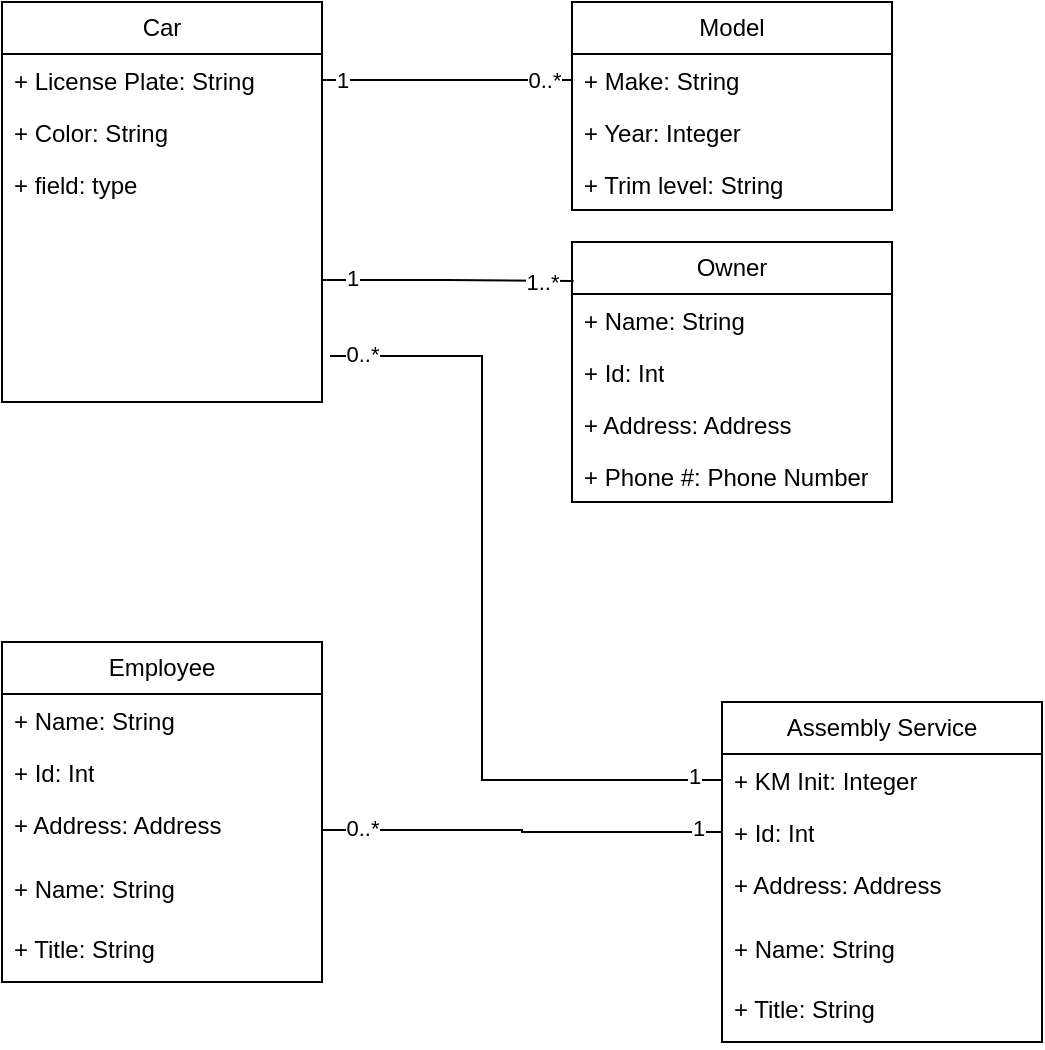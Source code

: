 <mxfile version="28.2.5">
  <diagram name="Page-1" id="RoQxjW4McmKQR3HF6a6k">
    <mxGraphModel dx="1043" dy="570" grid="1" gridSize="10" guides="1" tooltips="1" connect="1" arrows="1" fold="1" page="1" pageScale="1" pageWidth="850" pageHeight="1100" math="0" shadow="0">
      <root>
        <mxCell id="0" />
        <mxCell id="1" parent="0" />
        <mxCell id="i3sk0pUM4rajR8fH5hq--1" value="Car" style="swimlane;fontStyle=0;childLayout=stackLayout;horizontal=1;startSize=26;fillColor=none;horizontalStack=0;resizeParent=1;resizeParentMax=0;resizeLast=0;collapsible=1;marginBottom=0;whiteSpace=wrap;html=1;" vertex="1" parent="1">
          <mxGeometry x="60" y="40" width="160" height="200" as="geometry" />
        </mxCell>
        <mxCell id="i3sk0pUM4rajR8fH5hq--2" value="+ License Plate: String&lt;span style=&quot;white-space: pre;&quot;&gt;&#x9;&lt;/span&gt;&amp;nbsp;" style="text;strokeColor=none;fillColor=none;align=left;verticalAlign=top;spacingLeft=4;spacingRight=4;overflow=hidden;rotatable=0;points=[[0,0.5],[1,0.5]];portConstraint=eastwest;whiteSpace=wrap;html=1;" vertex="1" parent="i3sk0pUM4rajR8fH5hq--1">
          <mxGeometry y="26" width="160" height="26" as="geometry" />
        </mxCell>
        <mxCell id="i3sk0pUM4rajR8fH5hq--3" value="+ Color: String&lt;span style=&quot;white-space: pre;&quot;&gt;&#x9;&lt;/span&gt;&lt;span style=&quot;white-space: pre;&quot;&gt;&#x9;&lt;/span&gt;" style="text;strokeColor=none;fillColor=none;align=left;verticalAlign=top;spacingLeft=4;spacingRight=4;overflow=hidden;rotatable=0;points=[[0,0.5],[1,0.5]];portConstraint=eastwest;whiteSpace=wrap;html=1;" vertex="1" parent="i3sk0pUM4rajR8fH5hq--1">
          <mxGeometry y="52" width="160" height="26" as="geometry" />
        </mxCell>
        <mxCell id="i3sk0pUM4rajR8fH5hq--4" value="+ field: type" style="text;strokeColor=none;fillColor=none;align=left;verticalAlign=top;spacingLeft=4;spacingRight=4;overflow=hidden;rotatable=0;points=[[0,0.5],[1,0.5]];portConstraint=eastwest;whiteSpace=wrap;html=1;" vertex="1" parent="i3sk0pUM4rajR8fH5hq--1">
          <mxGeometry y="78" width="160" height="122" as="geometry" />
        </mxCell>
        <mxCell id="i3sk0pUM4rajR8fH5hq--5" value="Model" style="swimlane;fontStyle=0;childLayout=stackLayout;horizontal=1;startSize=26;fillColor=none;horizontalStack=0;resizeParent=1;resizeParentMax=0;resizeLast=0;collapsible=1;marginBottom=0;whiteSpace=wrap;html=1;" vertex="1" parent="1">
          <mxGeometry x="345" y="40" width="160" height="104" as="geometry" />
        </mxCell>
        <mxCell id="i3sk0pUM4rajR8fH5hq--6" value="+ Make: String&lt;span style=&quot;white-space: pre;&quot;&gt;&#x9;&lt;/span&gt;&lt;div&gt;&lt;span style=&quot;white-space: pre;&quot;&gt;&#x9;&lt;/span&gt;&amp;nbsp;&lt;span style=&quot;white-space: pre;&quot;&gt;&#x9;&lt;/span&gt;&lt;/div&gt;" style="text;strokeColor=none;fillColor=none;align=left;verticalAlign=top;spacingLeft=4;spacingRight=4;overflow=hidden;rotatable=0;points=[[0,0.5],[1,0.5]];portConstraint=eastwest;whiteSpace=wrap;html=1;" vertex="1" parent="i3sk0pUM4rajR8fH5hq--5">
          <mxGeometry y="26" width="160" height="26" as="geometry" />
        </mxCell>
        <mxCell id="i3sk0pUM4rajR8fH5hq--7" value="+ Year: Integer&lt;span style=&quot;white-space: pre;&quot;&gt;&#x9;&lt;/span&gt;&lt;span style=&quot;white-space: pre;&quot;&gt;&#x9;&lt;/span&gt;" style="text;strokeColor=none;fillColor=none;align=left;verticalAlign=top;spacingLeft=4;spacingRight=4;overflow=hidden;rotatable=0;points=[[0,0.5],[1,0.5]];portConstraint=eastwest;whiteSpace=wrap;html=1;" vertex="1" parent="i3sk0pUM4rajR8fH5hq--5">
          <mxGeometry y="52" width="160" height="26" as="geometry" />
        </mxCell>
        <mxCell id="i3sk0pUM4rajR8fH5hq--8" value="+ Trim level: String" style="text;strokeColor=none;fillColor=none;align=left;verticalAlign=top;spacingLeft=4;spacingRight=4;overflow=hidden;rotatable=0;points=[[0,0.5],[1,0.5]];portConstraint=eastwest;whiteSpace=wrap;html=1;" vertex="1" parent="i3sk0pUM4rajR8fH5hq--5">
          <mxGeometry y="78" width="160" height="26" as="geometry" />
        </mxCell>
        <mxCell id="i3sk0pUM4rajR8fH5hq--9" style="edgeStyle=orthogonalEdgeStyle;rounded=0;orthogonalLoop=1;jettySize=auto;html=1;entryX=0;entryY=0.5;entryDx=0;entryDy=0;endArrow=none;endFill=0;" edge="1" parent="1" source="i3sk0pUM4rajR8fH5hq--2" target="i3sk0pUM4rajR8fH5hq--6">
          <mxGeometry relative="1" as="geometry" />
        </mxCell>
        <mxCell id="i3sk0pUM4rajR8fH5hq--10" value="1" style="edgeLabel;html=1;align=center;verticalAlign=middle;resizable=0;points=[];" vertex="1" connectable="0" parent="i3sk0pUM4rajR8fH5hq--9">
          <mxGeometry x="-0.842" relative="1" as="geometry">
            <mxPoint as="offset" />
          </mxGeometry>
        </mxCell>
        <mxCell id="i3sk0pUM4rajR8fH5hq--11" value="0..*" style="edgeLabel;html=1;align=center;verticalAlign=middle;resizable=0;points=[];" vertex="1" connectable="0" parent="i3sk0pUM4rajR8fH5hq--9">
          <mxGeometry x="0.764" relative="1" as="geometry">
            <mxPoint as="offset" />
          </mxGeometry>
        </mxCell>
        <mxCell id="i3sk0pUM4rajR8fH5hq--15" value="Owner" style="swimlane;fontStyle=0;childLayout=stackLayout;horizontal=1;startSize=26;fillColor=none;horizontalStack=0;resizeParent=1;resizeParentMax=0;resizeLast=0;collapsible=1;marginBottom=0;whiteSpace=wrap;html=1;" vertex="1" parent="1">
          <mxGeometry x="345" y="160" width="160" height="130" as="geometry" />
        </mxCell>
        <mxCell id="i3sk0pUM4rajR8fH5hq--16" value="+ Name: String&lt;span style=&quot;white-space: pre;&quot;&gt;&#x9;&lt;/span&gt;&lt;div&gt;&lt;span style=&quot;white-space: pre;&quot;&gt;&#x9;&lt;/span&gt;&amp;nbsp;&lt;span style=&quot;white-space: pre;&quot;&gt;&#x9;&lt;/span&gt;&lt;/div&gt;" style="text;strokeColor=none;fillColor=none;align=left;verticalAlign=top;spacingLeft=4;spacingRight=4;overflow=hidden;rotatable=0;points=[[0,0.5],[1,0.5]];portConstraint=eastwest;whiteSpace=wrap;html=1;" vertex="1" parent="i3sk0pUM4rajR8fH5hq--15">
          <mxGeometry y="26" width="160" height="26" as="geometry" />
        </mxCell>
        <mxCell id="i3sk0pUM4rajR8fH5hq--17" value="+ Id: Int" style="text;strokeColor=none;fillColor=none;align=left;verticalAlign=top;spacingLeft=4;spacingRight=4;overflow=hidden;rotatable=0;points=[[0,0.5],[1,0.5]];portConstraint=eastwest;whiteSpace=wrap;html=1;" vertex="1" parent="i3sk0pUM4rajR8fH5hq--15">
          <mxGeometry y="52" width="160" height="26" as="geometry" />
        </mxCell>
        <mxCell id="i3sk0pUM4rajR8fH5hq--18" value="+ Address: Address" style="text;strokeColor=none;fillColor=none;align=left;verticalAlign=top;spacingLeft=4;spacingRight=4;overflow=hidden;rotatable=0;points=[[0,0.5],[1,0.5]];portConstraint=eastwest;whiteSpace=wrap;html=1;" vertex="1" parent="i3sk0pUM4rajR8fH5hq--15">
          <mxGeometry y="78" width="160" height="52" as="geometry" />
        </mxCell>
        <mxCell id="i3sk0pUM4rajR8fH5hq--19" value="+ Phone #: Phone Number" style="text;strokeColor=none;fillColor=none;align=left;verticalAlign=top;spacingLeft=4;spacingRight=4;overflow=hidden;rotatable=0;points=[[0,0.5],[1,0.5]];portConstraint=eastwest;whiteSpace=wrap;html=1;" vertex="1" parent="1">
          <mxGeometry x="345" y="264" width="160" height="26" as="geometry" />
        </mxCell>
        <mxCell id="i3sk0pUM4rajR8fH5hq--20" value="1..*" style="edgeStyle=orthogonalEdgeStyle;rounded=0;orthogonalLoop=1;jettySize=auto;html=1;endArrow=none;endFill=0;entryX=0.005;entryY=0.15;entryDx=0;entryDy=0;entryPerimeter=0;" edge="1" parent="1" source="i3sk0pUM4rajR8fH5hq--4" target="i3sk0pUM4rajR8fH5hq--15">
          <mxGeometry x="0.75" relative="1" as="geometry">
            <mxPoint x="340" y="180" as="targetPoint" />
            <mxPoint as="offset" />
          </mxGeometry>
        </mxCell>
        <mxCell id="i3sk0pUM4rajR8fH5hq--21" value="1" style="edgeLabel;html=1;align=center;verticalAlign=middle;resizable=0;points=[];" vertex="1" connectable="0" parent="i3sk0pUM4rajR8fH5hq--20">
          <mxGeometry x="-0.759" y="1" relative="1" as="geometry">
            <mxPoint as="offset" />
          </mxGeometry>
        </mxCell>
        <mxCell id="i3sk0pUM4rajR8fH5hq--22" value="Employee" style="swimlane;fontStyle=0;childLayout=stackLayout;horizontal=1;startSize=26;fillColor=none;horizontalStack=0;resizeParent=1;resizeParentMax=0;resizeLast=0;collapsible=1;marginBottom=0;whiteSpace=wrap;html=1;" vertex="1" parent="1">
          <mxGeometry x="60" y="360" width="160" height="170" as="geometry" />
        </mxCell>
        <mxCell id="i3sk0pUM4rajR8fH5hq--23" value="+ Name: String&lt;span style=&quot;white-space: pre;&quot;&gt;&#x9;&lt;/span&gt;&lt;div&gt;&lt;span style=&quot;white-space: pre;&quot;&gt;&#x9;&lt;/span&gt;&amp;nbsp;&lt;span style=&quot;white-space: pre;&quot;&gt;&#x9;&lt;/span&gt;&lt;/div&gt;" style="text;strokeColor=none;fillColor=none;align=left;verticalAlign=top;spacingLeft=4;spacingRight=4;overflow=hidden;rotatable=0;points=[[0,0.5],[1,0.5]];portConstraint=eastwest;whiteSpace=wrap;html=1;" vertex="1" parent="i3sk0pUM4rajR8fH5hq--22">
          <mxGeometry y="26" width="160" height="26" as="geometry" />
        </mxCell>
        <mxCell id="i3sk0pUM4rajR8fH5hq--24" value="+ Id: Int" style="text;strokeColor=none;fillColor=none;align=left;verticalAlign=top;spacingLeft=4;spacingRight=4;overflow=hidden;rotatable=0;points=[[0,0.5],[1,0.5]];portConstraint=eastwest;whiteSpace=wrap;html=1;" vertex="1" parent="i3sk0pUM4rajR8fH5hq--22">
          <mxGeometry y="52" width="160" height="26" as="geometry" />
        </mxCell>
        <mxCell id="i3sk0pUM4rajR8fH5hq--25" value="+ Address: Address" style="text;strokeColor=none;fillColor=none;align=left;verticalAlign=top;spacingLeft=4;spacingRight=4;overflow=hidden;rotatable=0;points=[[0,0.5],[1,0.5]];portConstraint=eastwest;whiteSpace=wrap;html=1;" vertex="1" parent="i3sk0pUM4rajR8fH5hq--22">
          <mxGeometry y="78" width="160" height="32" as="geometry" />
        </mxCell>
        <mxCell id="i3sk0pUM4rajR8fH5hq--30" value="+ Name: String" style="text;strokeColor=none;fillColor=none;align=left;verticalAlign=top;spacingLeft=4;spacingRight=4;overflow=hidden;rotatable=0;points=[[0,0.5],[1,0.5]];portConstraint=eastwest;whiteSpace=wrap;html=1;" vertex="1" parent="i3sk0pUM4rajR8fH5hq--22">
          <mxGeometry y="110" width="160" height="30" as="geometry" />
        </mxCell>
        <mxCell id="i3sk0pUM4rajR8fH5hq--31" value="+ Title: String" style="text;strokeColor=none;fillColor=none;align=left;verticalAlign=top;spacingLeft=4;spacingRight=4;overflow=hidden;rotatable=0;points=[[0,0.5],[1,0.5]];portConstraint=eastwest;whiteSpace=wrap;html=1;" vertex="1" parent="i3sk0pUM4rajR8fH5hq--22">
          <mxGeometry y="140" width="160" height="30" as="geometry" />
        </mxCell>
        <mxCell id="i3sk0pUM4rajR8fH5hq--32" value="Assembly Service" style="swimlane;fontStyle=0;childLayout=stackLayout;horizontal=1;startSize=26;fillColor=none;horizontalStack=0;resizeParent=1;resizeParentMax=0;resizeLast=0;collapsible=1;marginBottom=0;whiteSpace=wrap;html=1;" vertex="1" parent="1">
          <mxGeometry x="420" y="390" width="160" height="170" as="geometry" />
        </mxCell>
        <mxCell id="i3sk0pUM4rajR8fH5hq--33" value="+ KM Init: Integer" style="text;strokeColor=none;fillColor=none;align=left;verticalAlign=top;spacingLeft=4;spacingRight=4;overflow=hidden;rotatable=0;points=[[0,0.5],[1,0.5]];portConstraint=eastwest;whiteSpace=wrap;html=1;" vertex="1" parent="i3sk0pUM4rajR8fH5hq--32">
          <mxGeometry y="26" width="160" height="26" as="geometry" />
        </mxCell>
        <mxCell id="i3sk0pUM4rajR8fH5hq--34" value="+ Id: Int" style="text;strokeColor=none;fillColor=none;align=left;verticalAlign=top;spacingLeft=4;spacingRight=4;overflow=hidden;rotatable=0;points=[[0,0.5],[1,0.5]];portConstraint=eastwest;whiteSpace=wrap;html=1;" vertex="1" parent="i3sk0pUM4rajR8fH5hq--32">
          <mxGeometry y="52" width="160" height="26" as="geometry" />
        </mxCell>
        <mxCell id="i3sk0pUM4rajR8fH5hq--35" value="+ Address: Address" style="text;strokeColor=none;fillColor=none;align=left;verticalAlign=top;spacingLeft=4;spacingRight=4;overflow=hidden;rotatable=0;points=[[0,0.5],[1,0.5]];portConstraint=eastwest;whiteSpace=wrap;html=1;" vertex="1" parent="i3sk0pUM4rajR8fH5hq--32">
          <mxGeometry y="78" width="160" height="32" as="geometry" />
        </mxCell>
        <mxCell id="i3sk0pUM4rajR8fH5hq--36" value="+ Name: String" style="text;strokeColor=none;fillColor=none;align=left;verticalAlign=top;spacingLeft=4;spacingRight=4;overflow=hidden;rotatable=0;points=[[0,0.5],[1,0.5]];portConstraint=eastwest;whiteSpace=wrap;html=1;" vertex="1" parent="i3sk0pUM4rajR8fH5hq--32">
          <mxGeometry y="110" width="160" height="30" as="geometry" />
        </mxCell>
        <mxCell id="i3sk0pUM4rajR8fH5hq--37" value="+ Title: String" style="text;strokeColor=none;fillColor=none;align=left;verticalAlign=top;spacingLeft=4;spacingRight=4;overflow=hidden;rotatable=0;points=[[0,0.5],[1,0.5]];portConstraint=eastwest;whiteSpace=wrap;html=1;" vertex="1" parent="i3sk0pUM4rajR8fH5hq--32">
          <mxGeometry y="140" width="160" height="30" as="geometry" />
        </mxCell>
        <mxCell id="i3sk0pUM4rajR8fH5hq--38" style="edgeStyle=orthogonalEdgeStyle;rounded=0;orthogonalLoop=1;jettySize=auto;html=1;entryX=0;entryY=0.5;entryDx=0;entryDy=0;endArrow=none;endFill=0;" edge="1" parent="1" source="i3sk0pUM4rajR8fH5hq--25" target="i3sk0pUM4rajR8fH5hq--34">
          <mxGeometry relative="1" as="geometry" />
        </mxCell>
        <mxCell id="i3sk0pUM4rajR8fH5hq--39" value="1" style="edgeLabel;html=1;align=center;verticalAlign=middle;resizable=0;points=[];" vertex="1" connectable="0" parent="i3sk0pUM4rajR8fH5hq--38">
          <mxGeometry x="0.882" y="2" relative="1" as="geometry">
            <mxPoint as="offset" />
          </mxGeometry>
        </mxCell>
        <mxCell id="i3sk0pUM4rajR8fH5hq--40" value="0..*" style="edgeLabel;html=1;align=center;verticalAlign=middle;resizable=0;points=[];" vertex="1" connectable="0" parent="i3sk0pUM4rajR8fH5hq--38">
          <mxGeometry x="-0.902" y="1" relative="1" as="geometry">
            <mxPoint x="10" as="offset" />
          </mxGeometry>
        </mxCell>
        <mxCell id="i3sk0pUM4rajR8fH5hq--41" style="edgeStyle=orthogonalEdgeStyle;rounded=0;orthogonalLoop=1;jettySize=auto;html=1;entryX=0;entryY=0.5;entryDx=0;entryDy=0;endArrow=none;endFill=0;" edge="1" parent="1" target="i3sk0pUM4rajR8fH5hq--33">
          <mxGeometry relative="1" as="geometry">
            <mxPoint x="224" y="217" as="sourcePoint" />
            <Array as="points">
              <mxPoint x="300" y="217" />
              <mxPoint x="300" y="429" />
            </Array>
          </mxGeometry>
        </mxCell>
        <mxCell id="i3sk0pUM4rajR8fH5hq--42" value="1" style="edgeLabel;html=1;align=center;verticalAlign=middle;resizable=0;points=[];" vertex="1" connectable="0" parent="i3sk0pUM4rajR8fH5hq--41">
          <mxGeometry x="0.931" y="2" relative="1" as="geometry">
            <mxPoint as="offset" />
          </mxGeometry>
        </mxCell>
        <mxCell id="i3sk0pUM4rajR8fH5hq--43" value="0..*" style="edgeLabel;html=1;align=center;verticalAlign=middle;resizable=0;points=[];" vertex="1" connectable="0" parent="i3sk0pUM4rajR8fH5hq--41">
          <mxGeometry x="-0.966" y="1" relative="1" as="geometry">
            <mxPoint x="9" as="offset" />
          </mxGeometry>
        </mxCell>
      </root>
    </mxGraphModel>
  </diagram>
</mxfile>
